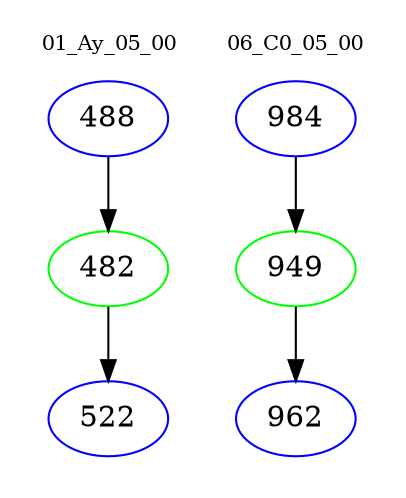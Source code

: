 digraph{
subgraph cluster_0 {
color = white
label = "01_Ay_05_00";
fontsize=10;
T0_488 [label="488", color="blue"]
T0_488 -> T0_482 [color="black"]
T0_482 [label="482", color="green"]
T0_482 -> T0_522 [color="black"]
T0_522 [label="522", color="blue"]
}
subgraph cluster_1 {
color = white
label = "06_C0_05_00";
fontsize=10;
T1_984 [label="984", color="blue"]
T1_984 -> T1_949 [color="black"]
T1_949 [label="949", color="green"]
T1_949 -> T1_962 [color="black"]
T1_962 [label="962", color="blue"]
}
}
